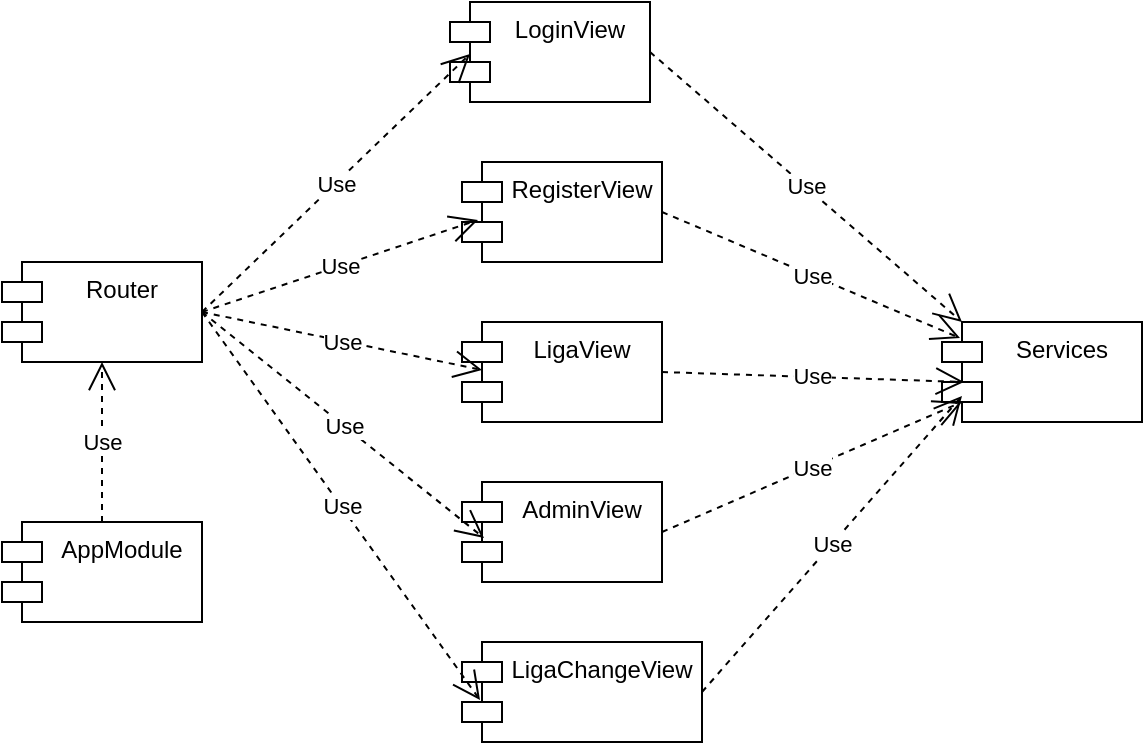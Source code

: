 <mxfile version="20.5.1" type="device"><diagram id="qIBranaUv3dAvEmnWZt9" name="Seite-1"><mxGraphModel dx="868" dy="482" grid="1" gridSize="10" guides="1" tooltips="1" connect="1" arrows="1" fold="1" page="1" pageScale="1" pageWidth="827" pageHeight="1169" math="0" shadow="0"><root><mxCell id="0"/><mxCell id="1" parent="0"/><mxCell id="C_FeKrUu-wyjPFQblBbG-1" value="Router" style="shape=module;align=left;spacingLeft=20;align=center;verticalAlign=top;" vertex="1" parent="1"><mxGeometry x="90" y="200" width="100" height="50" as="geometry"/></mxCell><mxCell id="C_FeKrUu-wyjPFQblBbG-2" value="LoginView" style="shape=module;align=left;spacingLeft=20;align=center;verticalAlign=top;" vertex="1" parent="1"><mxGeometry x="314" y="70" width="100" height="50" as="geometry"/></mxCell><mxCell id="C_FeKrUu-wyjPFQblBbG-3" value="RegisterView" style="shape=module;align=left;spacingLeft=20;align=center;verticalAlign=top;" vertex="1" parent="1"><mxGeometry x="320" y="150" width="100" height="50" as="geometry"/></mxCell><mxCell id="C_FeKrUu-wyjPFQblBbG-4" value="LigaView" style="shape=module;align=left;spacingLeft=20;align=center;verticalAlign=top;" vertex="1" parent="1"><mxGeometry x="320" y="230" width="100" height="50" as="geometry"/></mxCell><mxCell id="C_FeKrUu-wyjPFQblBbG-5" value="AdminView" style="shape=module;align=left;spacingLeft=20;align=center;verticalAlign=top;" vertex="1" parent="1"><mxGeometry x="320" y="310" width="100" height="50" as="geometry"/></mxCell><mxCell id="C_FeKrUu-wyjPFQblBbG-6" value="LigaChangeView" style="shape=module;align=left;spacingLeft=20;align=center;verticalAlign=top;" vertex="1" parent="1"><mxGeometry x="320" y="390" width="120" height="50" as="geometry"/></mxCell><mxCell id="C_FeKrUu-wyjPFQblBbG-7" value="Services" style="shape=module;align=left;spacingLeft=20;align=center;verticalAlign=top;" vertex="1" parent="1"><mxGeometry x="560" y="230" width="100" height="50" as="geometry"/></mxCell><mxCell id="C_FeKrUu-wyjPFQblBbG-8" value="Use" style="endArrow=open;endSize=12;dashed=1;html=1;rounded=0;exitX=1;exitY=0.5;exitDx=0;exitDy=0;entryX=0.1;entryY=0.52;entryDx=0;entryDy=0;entryPerimeter=0;" edge="1" parent="1" source="C_FeKrUu-wyjPFQblBbG-1" target="C_FeKrUu-wyjPFQblBbG-2"><mxGeometry width="160" relative="1" as="geometry"><mxPoint x="190" y="140" as="sourcePoint"/><mxPoint x="350" y="140" as="targetPoint"/></mxGeometry></mxCell><mxCell id="C_FeKrUu-wyjPFQblBbG-9" value="Use" style="endArrow=open;endSize=12;dashed=1;html=1;rounded=0;exitX=1;exitY=0.5;exitDx=0;exitDy=0;entryX=0.08;entryY=0.58;entryDx=0;entryDy=0;entryPerimeter=0;" edge="1" parent="1" source="C_FeKrUu-wyjPFQblBbG-1" target="C_FeKrUu-wyjPFQblBbG-3"><mxGeometry width="160" relative="1" as="geometry"><mxPoint x="180" y="270" as="sourcePoint"/><mxPoint x="340" y="270" as="targetPoint"/></mxGeometry></mxCell><mxCell id="C_FeKrUu-wyjPFQblBbG-10" value="Use" style="endArrow=open;endSize=12;dashed=1;html=1;rounded=0;exitX=1;exitY=0.5;exitDx=0;exitDy=0;entryX=0.1;entryY=0.48;entryDx=0;entryDy=0;entryPerimeter=0;" edge="1" parent="1" source="C_FeKrUu-wyjPFQblBbG-1" target="C_FeKrUu-wyjPFQblBbG-4"><mxGeometry width="160" relative="1" as="geometry"><mxPoint x="120" y="320" as="sourcePoint"/><mxPoint x="280" y="320" as="targetPoint"/></mxGeometry></mxCell><mxCell id="C_FeKrUu-wyjPFQblBbG-11" value="Use" style="endArrow=open;endSize=12;dashed=1;html=1;rounded=0;exitX=1;exitY=0.5;exitDx=0;exitDy=0;entryX=0.11;entryY=0.56;entryDx=0;entryDy=0;entryPerimeter=0;" edge="1" parent="1" source="C_FeKrUu-wyjPFQblBbG-1" target="C_FeKrUu-wyjPFQblBbG-5"><mxGeometry width="160" relative="1" as="geometry"><mxPoint x="210" y="350" as="sourcePoint"/><mxPoint x="370" y="350" as="targetPoint"/></mxGeometry></mxCell><mxCell id="C_FeKrUu-wyjPFQblBbG-12" value="Use" style="endArrow=open;endSize=12;dashed=1;html=1;rounded=0;exitX=1;exitY=0.5;exitDx=0;exitDy=0;entryX=0.075;entryY=0.58;entryDx=0;entryDy=0;entryPerimeter=0;" edge="1" parent="1" source="C_FeKrUu-wyjPFQblBbG-1" target="C_FeKrUu-wyjPFQblBbG-6"><mxGeometry width="160" relative="1" as="geometry"><mxPoint x="110" y="350" as="sourcePoint"/><mxPoint x="270" y="350" as="targetPoint"/></mxGeometry></mxCell><mxCell id="C_FeKrUu-wyjPFQblBbG-13" value="AppModule&#10;" style="shape=module;align=left;spacingLeft=20;align=center;verticalAlign=top;" vertex="1" parent="1"><mxGeometry x="90" y="330" width="100" height="50" as="geometry"/></mxCell><mxCell id="C_FeKrUu-wyjPFQblBbG-14" value="Use" style="endArrow=open;endSize=12;dashed=1;html=1;rounded=0;exitX=0.5;exitY=0;exitDx=0;exitDy=0;entryX=0.5;entryY=1;entryDx=0;entryDy=0;" edge="1" parent="1" source="C_FeKrUu-wyjPFQblBbG-13" target="C_FeKrUu-wyjPFQblBbG-1"><mxGeometry width="160" relative="1" as="geometry"><mxPoint x="80" y="420" as="sourcePoint"/><mxPoint x="240" y="420" as="targetPoint"/></mxGeometry></mxCell><mxCell id="C_FeKrUu-wyjPFQblBbG-15" value="Use" style="endArrow=open;endSize=12;dashed=1;html=1;rounded=0;exitX=1;exitY=0.5;exitDx=0;exitDy=0;entryX=0;entryY=0;entryDx=10;entryDy=0;entryPerimeter=0;" edge="1" parent="1" source="C_FeKrUu-wyjPFQblBbG-2" target="C_FeKrUu-wyjPFQblBbG-7"><mxGeometry width="160" relative="1" as="geometry"><mxPoint x="470" y="150" as="sourcePoint"/><mxPoint x="630" y="150" as="targetPoint"/></mxGeometry></mxCell><mxCell id="C_FeKrUu-wyjPFQblBbG-16" value="Use" style="endArrow=open;endSize=12;dashed=1;html=1;rounded=0;exitX=1;exitY=0.5;exitDx=0;exitDy=0;entryX=0.09;entryY=0.16;entryDx=0;entryDy=0;entryPerimeter=0;" edge="1" parent="1" source="C_FeKrUu-wyjPFQblBbG-3" target="C_FeKrUu-wyjPFQblBbG-7"><mxGeometry width="160" relative="1" as="geometry"><mxPoint x="470" y="190" as="sourcePoint"/><mxPoint x="630" y="190" as="targetPoint"/></mxGeometry></mxCell><mxCell id="C_FeKrUu-wyjPFQblBbG-17" value="Use" style="endArrow=open;endSize=12;dashed=1;html=1;rounded=0;exitX=1;exitY=0.5;exitDx=0;exitDy=0;entryX=0.11;entryY=0.6;entryDx=0;entryDy=0;entryPerimeter=0;" edge="1" parent="1" source="C_FeKrUu-wyjPFQblBbG-4" target="C_FeKrUu-wyjPFQblBbG-7"><mxGeometry width="160" relative="1" as="geometry"><mxPoint x="480" y="330" as="sourcePoint"/><mxPoint x="640" y="330" as="targetPoint"/></mxGeometry></mxCell><mxCell id="C_FeKrUu-wyjPFQblBbG-18" value="Use" style="endArrow=open;endSize=12;dashed=1;html=1;rounded=0;exitX=1;exitY=0.5;exitDx=0;exitDy=0;" edge="1" parent="1" source="C_FeKrUu-wyjPFQblBbG-5"><mxGeometry width="160" relative="1" as="geometry"><mxPoint x="500" y="370" as="sourcePoint"/><mxPoint x="570" y="270" as="targetPoint"/></mxGeometry></mxCell><mxCell id="C_FeKrUu-wyjPFQblBbG-19" value="Use" style="endArrow=open;endSize=12;dashed=1;html=1;rounded=0;exitX=1;exitY=0.5;exitDx=0;exitDy=0;entryX=0.1;entryY=0.74;entryDx=0;entryDy=0;entryPerimeter=0;" edge="1" parent="1" source="C_FeKrUu-wyjPFQblBbG-6" target="C_FeKrUu-wyjPFQblBbG-7"><mxGeometry width="160" relative="1" as="geometry"><mxPoint x="520" y="400" as="sourcePoint"/><mxPoint x="680" y="400" as="targetPoint"/></mxGeometry></mxCell></root></mxGraphModel></diagram></mxfile>
